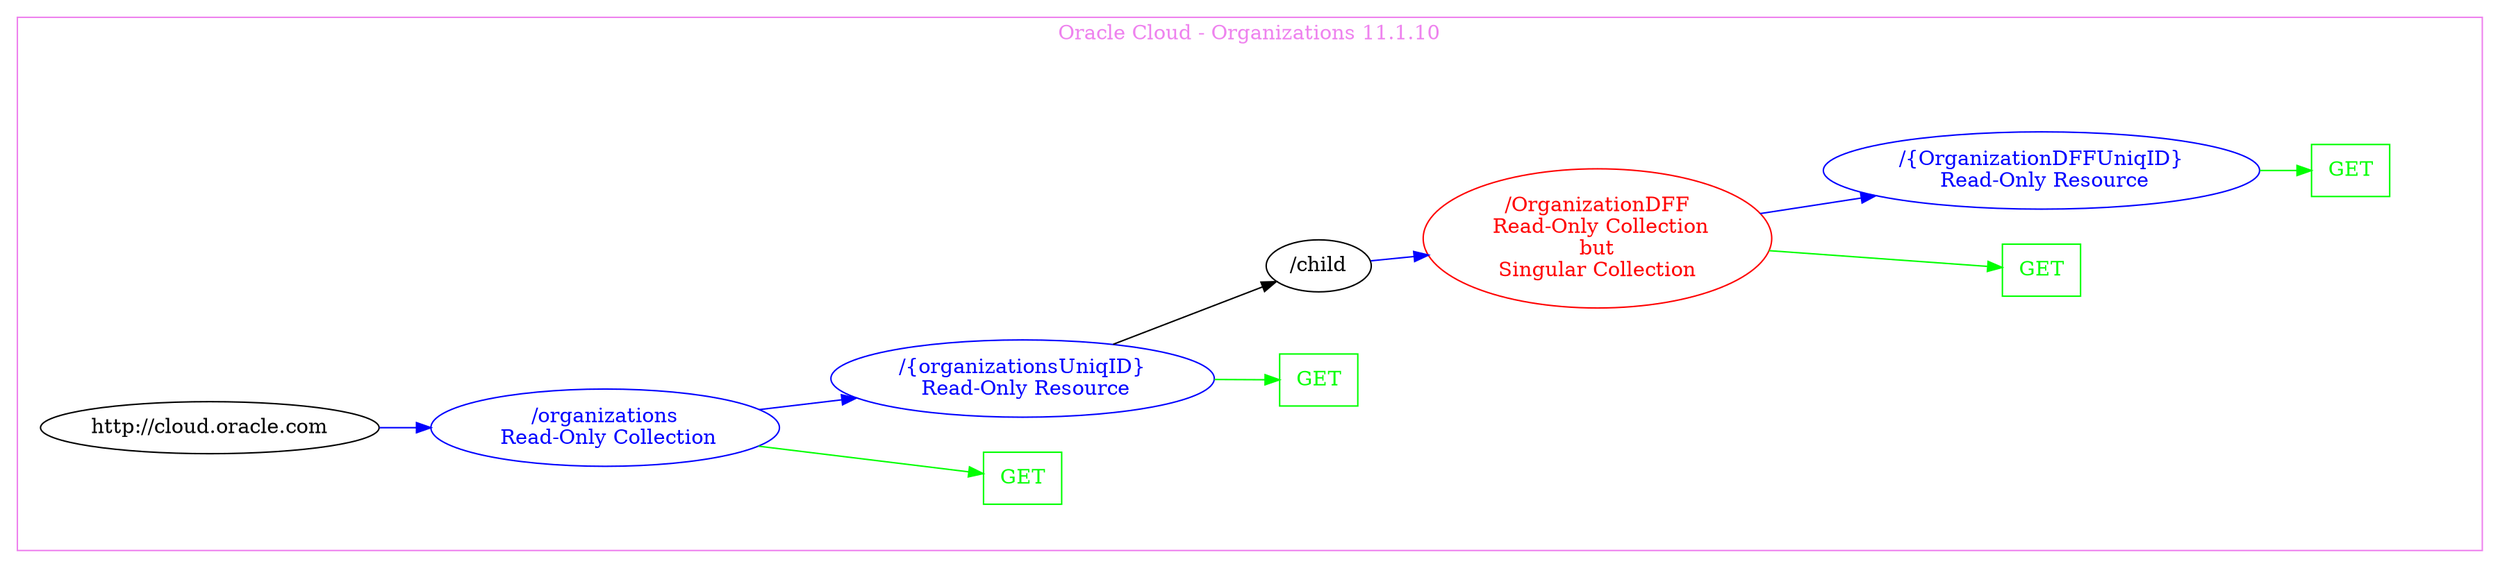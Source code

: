 digraph Cloud_Computing_REST_API {
rankdir="LR";
subgraph cluster_0 {
label="Oracle Cloud - Organizations 11.1.10"
color=violet
fontcolor=violet
subgraph cluster_1 {
label=""
color=white
fontcolor=white
node1 [label="http://cloud.oracle.com", shape="ellipse", color="black", fontcolor="black"]
node1 -> node2 [color="blue", fontcolor="blue"]
subgraph cluster_2 {
label=""
color=white
fontcolor=white
node2 [label="/organizations\n Read-Only Collection", shape="ellipse", color="blue", fontcolor="blue"]
node2 -> node3 [color="green", fontcolor="green"]
subgraph cluster_3 {
label=""
color=white
fontcolor=white
node3 [label="GET", shape="box", color="green", fontcolor="green"]
}
node2 -> node4 [color="blue", fontcolor="blue"]
subgraph cluster_4 {
label=""
color=white
fontcolor=white
node4 [label="/{organizationsUniqID}\n Read-Only Resource", shape="ellipse", color="blue", fontcolor="blue"]
node4 -> node5 [color="green", fontcolor="green"]
subgraph cluster_5 {
label=""
color=white
fontcolor=white
node5 [label="GET", shape="box", color="green", fontcolor="green"]
}
node4 -> node6 [color="black", fontcolor="black"]
subgraph cluster_6 {
label=""
color=white
fontcolor=white
node6 [label="/child", shape="ellipse", color="black", fontcolor="black"]
node6 -> node7 [color="blue", fontcolor="blue"]
subgraph cluster_7 {
label=""
color=white
fontcolor=white
node7 [label="/OrganizationDFF\n Read-Only Collection\nbut\nSingular Collection", shape="ellipse", color="red", fontcolor="red"]
node7 -> node8 [color="green", fontcolor="green"]
subgraph cluster_8 {
label=""
color=white
fontcolor=white
node8 [label="GET", shape="box", color="green", fontcolor="green"]
}
node7 -> node9 [color="blue", fontcolor="blue"]
subgraph cluster_9 {
label=""
color=white
fontcolor=white
node9 [label="/{OrganizationDFFUniqID}\n Read-Only Resource", shape="ellipse", color="blue", fontcolor="blue"]
node9 -> node10 [color="green", fontcolor="green"]
subgraph cluster_10 {
label=""
color=white
fontcolor=white
node10 [label="GET", shape="box", color="green", fontcolor="green"]
}
}
}
}
}
}
}
}
}
